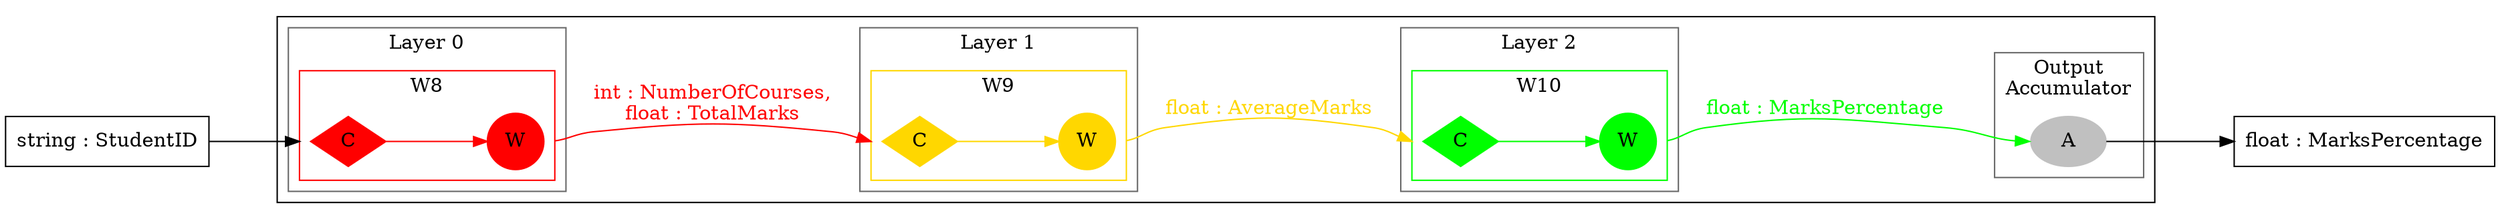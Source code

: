digraph CompSvc_123
{
	rankdir = LR;
	nodesep = 0.5;
	ranksep = 1;
	edge [constraint = false];
	compound = true;

	subgraph clusterCS
	{
		subgraph cluster0
		{
			label = "Layer 0";
			color = dimgray;

			subgraph cluster00
			{
				label = "W8";
				color = red;
				c00 [label = "C", shape = diamond, style = filled, color = red, fillcolor = red];
				w00 [label = "W", shape = circle, style = filled, color = red, fillcolor = red];
			}

			c00 -> w00 [constraint = true, color = red];
		}

		subgraph cluster1
		{
			label = "Layer 1";
			color = dimgray;

			subgraph cluster10
			{
				label = "W9";
				color = gold;
				c10 [label = "C", shape = diamond, style = filled, color = gold, fillcolor = gold];
				w10 [label = "W", shape = circle, style = filled, color = gold, fillcolor = gold];
			}

			c10 -> w10 [constraint = true, color = gold];
		}

		subgraph cluster2
		{
			label = "Layer 2";
			color = dimgray;

			subgraph cluster20
			{
				label = "W10";
				color = green;
				c20 [label = "C", shape = diamond, style = filled, color = green, fillcolor = green];
				w20 [label = "W", shape = circle, style = filled, color = green, fillcolor = green];
			}

			c20 -> w20 [constraint = true, color = green];
		}

		subgraph cluster3
		{
			label = "Output\nAccumulator";
			color = dimgray;
			a [label = "A", style = filled, color = gray, fillcolor = gray];
		}

		w00 -> c10 [ltail = cluster00, lhead = cluster10, constraint = true, style = invis];
		w10 -> c20 [ltail = cluster10, lhead = cluster20, constraint = true, style = invis];
		w20 -> a [ltail = cluster20, constraint = true,  style = invis];

		w00:e -> c10:w [ltail = cluster00, lhead = cluster10, label = "int : NumberOfCourses,\nfloat : TotalMarks", color = red, fontcolor = red];
		w10:e -> c20:w [ltail = cluster10, lhead = cluster20, label = "float : AverageMarks", color = gold, fontcolor = gold];
		w20:e -> a:w [ltail = cluster20, label = "float : MarksPercentage", color = green, fontcolor = green];
	}

	{
		rank = same;
		input0 [shape = rectangle, label = "string : StudentID"];
	}
	input0:e -> c00:w [lhead = cluster00, constraint = true];

	csoutput [shape = rectangle, label = "float : MarksPercentage"];
	a -> csoutput [constraint = true];
}